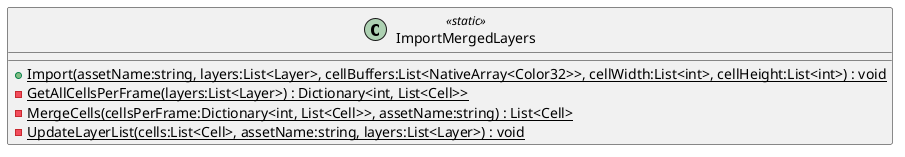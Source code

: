 @startuml
class ImportMergedLayers <<static>> {
    + {static} Import(assetName:string, layers:List<Layer>, cellBuffers:List<NativeArray<Color32>>, cellWidth:List<int>, cellHeight:List<int>) : void
    {static} - GetAllCellsPerFrame(layers:List<Layer>) : Dictionary<int, List<Cell>>
    {static} - MergeCells(cellsPerFrame:Dictionary<int, List<Cell>>, assetName:string) : List<Cell>
    {static} - UpdateLayerList(cells:List<Cell>, assetName:string, layers:List<Layer>) : void
}
@enduml
